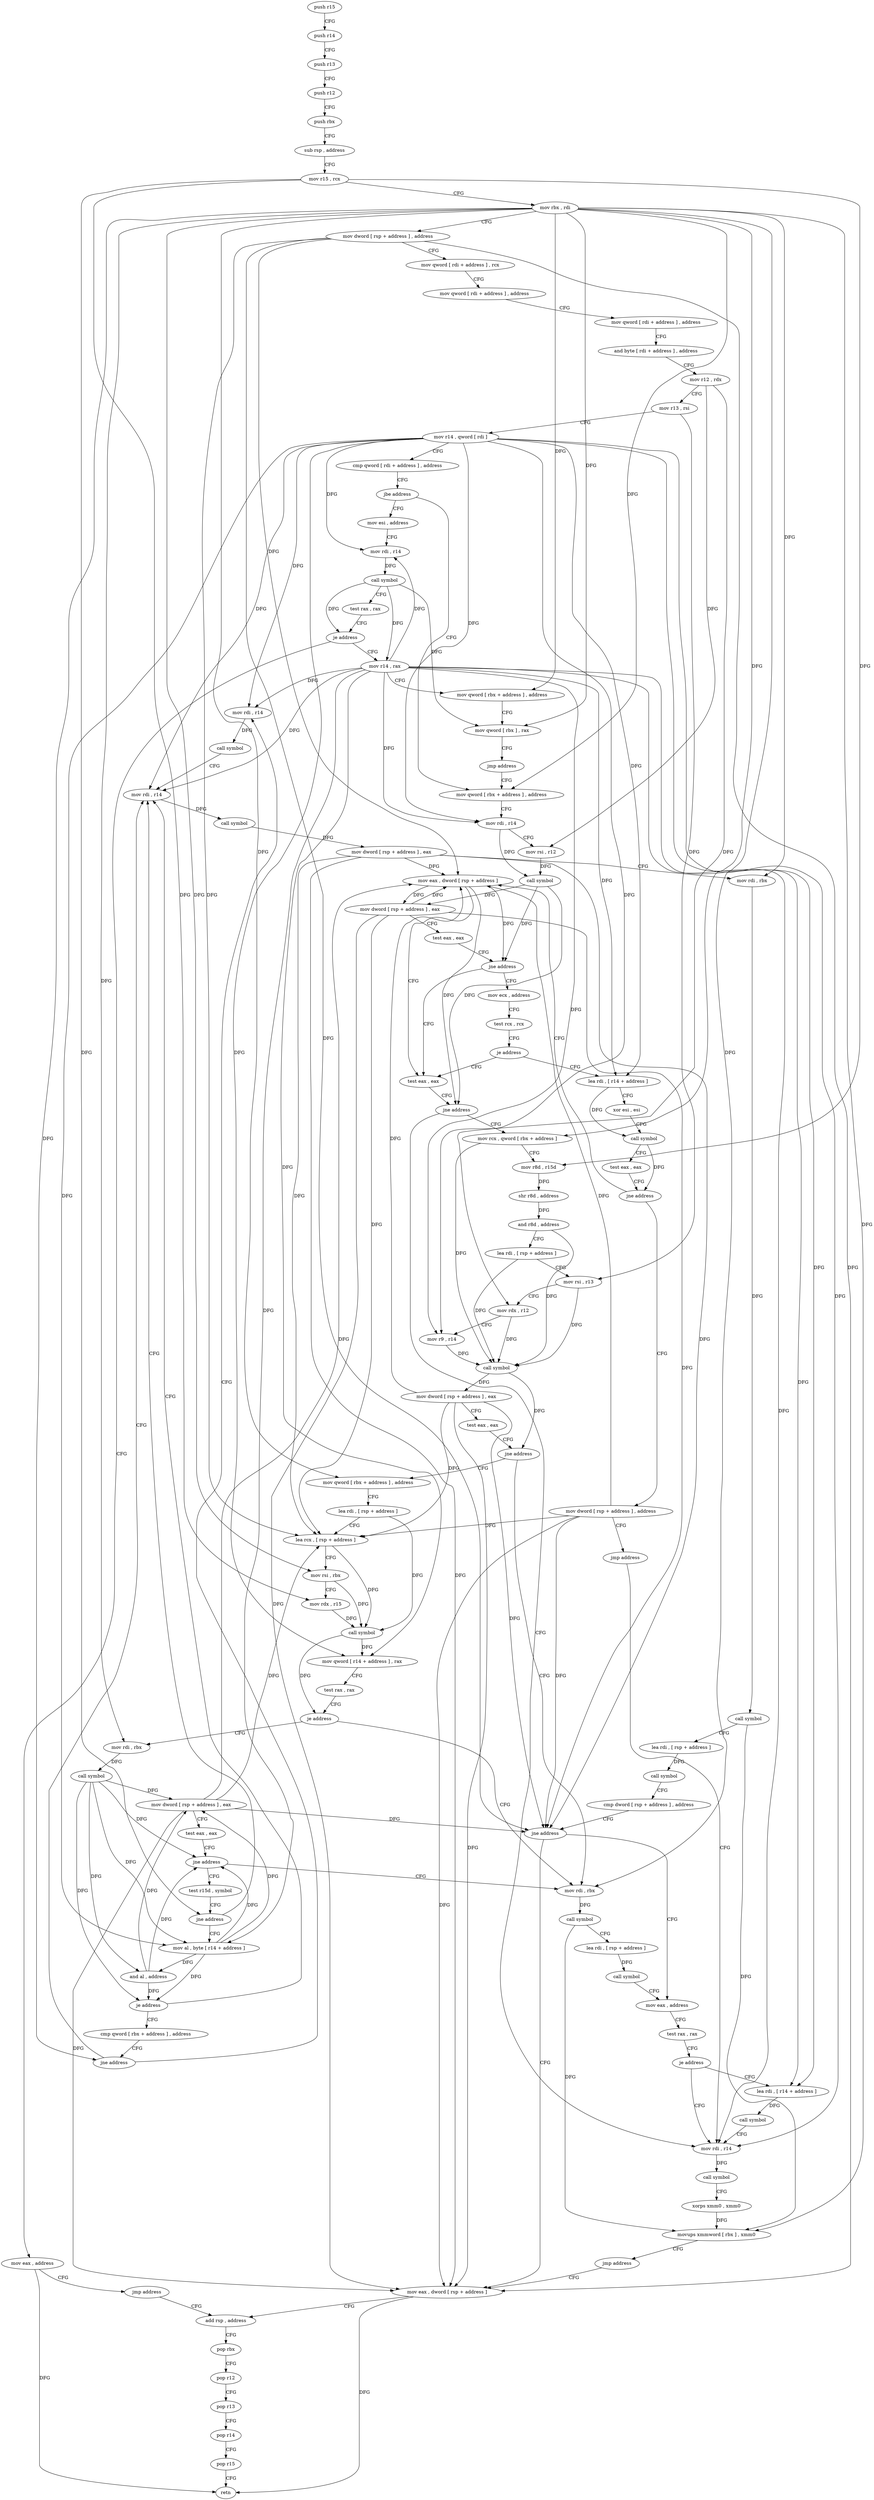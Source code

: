 digraph "func" {
"4215552" [label = "push r15" ]
"4215554" [label = "push r14" ]
"4215556" [label = "push r13" ]
"4215558" [label = "push r12" ]
"4215560" [label = "push rbx" ]
"4215561" [label = "sub rsp , address" ]
"4215568" [label = "mov r15 , rcx" ]
"4215571" [label = "mov rbx , rdi" ]
"4215574" [label = "mov dword [ rsp + address ] , address" ]
"4215582" [label = "mov qword [ rdi + address ] , rcx" ]
"4215586" [label = "mov qword [ rdi + address ] , address" ]
"4215594" [label = "mov qword [ rdi + address ] , address" ]
"4215602" [label = "and byte [ rdi + address ] , address" ]
"4215606" [label = "mov r12 , rdx" ]
"4215609" [label = "mov r13 , rsi" ]
"4215612" [label = "mov r14 , qword [ rdi ]" ]
"4215615" [label = "cmp qword [ rdi + address ] , address" ]
"4215623" [label = "jbe address" ]
"4215949" [label = "mov esi , address" ]
"4215629" [label = "mov qword [ rbx + address ] , address" ]
"4215954" [label = "mov rdi , r14" ]
"4215957" [label = "call symbol" ]
"4215962" [label = "test rax , rax" ]
"4215965" [label = "je address" ]
"4215996" [label = "mov eax , address" ]
"4215967" [label = "mov r14 , rax" ]
"4215637" [label = "mov rdi , r14" ]
"4215640" [label = "mov rsi , r12" ]
"4215643" [label = "call symbol" ]
"4215648" [label = "mov dword [ rsp + address ] , eax" ]
"4215652" [label = "test eax , eax" ]
"4215654" [label = "jne address" ]
"4215692" [label = "test eax , eax" ]
"4215656" [label = "mov ecx , address" ]
"4216001" [label = "jmp address" ]
"4215876" [label = "add rsp , address" ]
"4215970" [label = "mov qword [ rbx + address ] , address" ]
"4215978" [label = "mov qword [ rbx ] , rax" ]
"4215981" [label = "jmp address" ]
"4215694" [label = "jne address" ]
"4215933" [label = "mov rdi , r14" ]
"4215700" [label = "mov rcx , qword [ rbx + address ]" ]
"4215661" [label = "test rcx , rcx" ]
"4215664" [label = "je address" ]
"4215666" [label = "lea rdi , [ r14 + address ]" ]
"4215883" [label = "pop rbx" ]
"4215884" [label = "pop r12" ]
"4215886" [label = "pop r13" ]
"4215888" [label = "pop r14" ]
"4215890" [label = "pop r15" ]
"4215892" [label = "retn" ]
"4215936" [label = "call symbol" ]
"4215941" [label = "xorps xmm0 , xmm0" ]
"4215944" [label = "movups xmmword [ rbx ] , xmm0" ]
"4215947" [label = "jmp address" ]
"4215872" [label = "mov eax , dword [ rsp + address ]" ]
"4215704" [label = "mov r8d , r15d" ]
"4215707" [label = "shr r8d , address" ]
"4215711" [label = "and r8d , address" ]
"4215715" [label = "lea rdi , [ rsp + address ]" ]
"4215720" [label = "mov rsi , r13" ]
"4215723" [label = "mov rdx , r12" ]
"4215726" [label = "mov r9 , r14" ]
"4215729" [label = "call symbol" ]
"4215734" [label = "mov dword [ rsp + address ] , eax" ]
"4215738" [label = "test eax , eax" ]
"4215740" [label = "jne address" ]
"4215893" [label = "mov rdi , rbx" ]
"4215746" [label = "mov qword [ rbx + address ] , address" ]
"4215673" [label = "xor esi , esi" ]
"4215675" [label = "call symbol" ]
"4215680" [label = "test eax , eax" ]
"4215682" [label = "jne address" ]
"4215986" [label = "mov dword [ rsp + address ] , address" ]
"4215688" [label = "mov eax , dword [ rsp + address ]" ]
"4215896" [label = "call symbol" ]
"4215901" [label = "lea rdi , [ rsp + address ]" ]
"4215906" [label = "call symbol" ]
"4215911" [label = "mov eax , address" ]
"4215754" [label = "lea rdi , [ rsp + address ]" ]
"4215759" [label = "lea rcx , [ rsp + address ]" ]
"4215764" [label = "mov rsi , rbx" ]
"4215767" [label = "mov rdx , r15" ]
"4215770" [label = "call symbol" ]
"4215775" [label = "mov qword [ r14 + address ] , rax" ]
"4215779" [label = "test rax , rax" ]
"4215782" [label = "je address" ]
"4215784" [label = "mov rdi , rbx" ]
"4215994" [label = "jmp address" ]
"4215921" [label = "lea rdi , [ r14 + address ]" ]
"4215928" [label = "call symbol" ]
"4215787" [label = "call symbol" ]
"4215792" [label = "mov dword [ rsp + address ] , eax" ]
"4215796" [label = "test eax , eax" ]
"4215798" [label = "jne address" ]
"4215800" [label = "test r15d , symbol" ]
"4215807" [label = "jne address" ]
"4215835" [label = "mov rdi , r14" ]
"4215809" [label = "mov al , byte [ r14 + address ]" ]
"4215838" [label = "call symbol" ]
"4215843" [label = "mov dword [ rsp + address ] , eax" ]
"4215847" [label = "mov rdi , rbx" ]
"4215850" [label = "call symbol" ]
"4215855" [label = "lea rdi , [ rsp + address ]" ]
"4215860" [label = "call symbol" ]
"4215865" [label = "cmp dword [ rsp + address ] , address" ]
"4215870" [label = "jne address" ]
"4215816" [label = "and al , address" ]
"4215818" [label = "je address" ]
"4215820" [label = "cmp qword [ rbx + address ] , address" ]
"4215916" [label = "test rax , rax" ]
"4215919" [label = "je address" ]
"4215825" [label = "jne address" ]
"4215827" [label = "mov rdi , r14" ]
"4215830" [label = "call symbol" ]
"4215552" -> "4215554" [ label = "CFG" ]
"4215554" -> "4215556" [ label = "CFG" ]
"4215556" -> "4215558" [ label = "CFG" ]
"4215558" -> "4215560" [ label = "CFG" ]
"4215560" -> "4215561" [ label = "CFG" ]
"4215561" -> "4215568" [ label = "CFG" ]
"4215568" -> "4215571" [ label = "CFG" ]
"4215568" -> "4215704" [ label = "DFG" ]
"4215568" -> "4215767" [ label = "DFG" ]
"4215568" -> "4215807" [ label = "DFG" ]
"4215571" -> "4215574" [ label = "CFG" ]
"4215571" -> "4215629" [ label = "DFG" ]
"4215571" -> "4215970" [ label = "DFG" ]
"4215571" -> "4215978" [ label = "DFG" ]
"4215571" -> "4215944" [ label = "DFG" ]
"4215571" -> "4215700" [ label = "DFG" ]
"4215571" -> "4215893" [ label = "DFG" ]
"4215571" -> "4215746" [ label = "DFG" ]
"4215571" -> "4215764" [ label = "DFG" ]
"4215571" -> "4215784" [ label = "DFG" ]
"4215571" -> "4215847" [ label = "DFG" ]
"4215571" -> "4215825" [ label = "DFG" ]
"4215574" -> "4215582" [ label = "CFG" ]
"4215574" -> "4215872" [ label = "DFG" ]
"4215574" -> "4215688" [ label = "DFG" ]
"4215574" -> "4215870" [ label = "DFG" ]
"4215574" -> "4215759" [ label = "DFG" ]
"4215582" -> "4215586" [ label = "CFG" ]
"4215586" -> "4215594" [ label = "CFG" ]
"4215594" -> "4215602" [ label = "CFG" ]
"4215602" -> "4215606" [ label = "CFG" ]
"4215606" -> "4215609" [ label = "CFG" ]
"4215606" -> "4215640" [ label = "DFG" ]
"4215606" -> "4215723" [ label = "DFG" ]
"4215609" -> "4215612" [ label = "CFG" ]
"4215609" -> "4215720" [ label = "DFG" ]
"4215612" -> "4215615" [ label = "CFG" ]
"4215612" -> "4215954" [ label = "DFG" ]
"4215612" -> "4215637" [ label = "DFG" ]
"4215612" -> "4215933" [ label = "DFG" ]
"4215612" -> "4215726" [ label = "DFG" ]
"4215612" -> "4215666" [ label = "DFG" ]
"4215612" -> "4215775" [ label = "DFG" ]
"4215612" -> "4215921" [ label = "DFG" ]
"4215612" -> "4215835" [ label = "DFG" ]
"4215612" -> "4215809" [ label = "DFG" ]
"4215612" -> "4215827" [ label = "DFG" ]
"4215615" -> "4215623" [ label = "CFG" ]
"4215623" -> "4215949" [ label = "CFG" ]
"4215623" -> "4215629" [ label = "CFG" ]
"4215949" -> "4215954" [ label = "CFG" ]
"4215629" -> "4215637" [ label = "CFG" ]
"4215954" -> "4215957" [ label = "DFG" ]
"4215957" -> "4215962" [ label = "CFG" ]
"4215957" -> "4215965" [ label = "DFG" ]
"4215957" -> "4215967" [ label = "DFG" ]
"4215957" -> "4215978" [ label = "DFG" ]
"4215962" -> "4215965" [ label = "CFG" ]
"4215965" -> "4215996" [ label = "CFG" ]
"4215965" -> "4215967" [ label = "CFG" ]
"4215996" -> "4216001" [ label = "CFG" ]
"4215996" -> "4215892" [ label = "DFG" ]
"4215967" -> "4215970" [ label = "CFG" ]
"4215967" -> "4215954" [ label = "DFG" ]
"4215967" -> "4215637" [ label = "DFG" ]
"4215967" -> "4215933" [ label = "DFG" ]
"4215967" -> "4215726" [ label = "DFG" ]
"4215967" -> "4215666" [ label = "DFG" ]
"4215967" -> "4215775" [ label = "DFG" ]
"4215967" -> "4215921" [ label = "DFG" ]
"4215967" -> "4215835" [ label = "DFG" ]
"4215967" -> "4215809" [ label = "DFG" ]
"4215967" -> "4215827" [ label = "DFG" ]
"4215637" -> "4215640" [ label = "CFG" ]
"4215637" -> "4215643" [ label = "DFG" ]
"4215640" -> "4215643" [ label = "DFG" ]
"4215643" -> "4215648" [ label = "DFG" ]
"4215643" -> "4215654" [ label = "DFG" ]
"4215643" -> "4215694" [ label = "DFG" ]
"4215648" -> "4215652" [ label = "CFG" ]
"4215648" -> "4215872" [ label = "DFG" ]
"4215648" -> "4215688" [ label = "DFG" ]
"4215648" -> "4215870" [ label = "DFG" ]
"4215648" -> "4215759" [ label = "DFG" ]
"4215652" -> "4215654" [ label = "CFG" ]
"4215654" -> "4215692" [ label = "CFG" ]
"4215654" -> "4215656" [ label = "CFG" ]
"4215692" -> "4215694" [ label = "CFG" ]
"4215656" -> "4215661" [ label = "CFG" ]
"4216001" -> "4215876" [ label = "CFG" ]
"4215876" -> "4215883" [ label = "CFG" ]
"4215970" -> "4215978" [ label = "CFG" ]
"4215978" -> "4215981" [ label = "CFG" ]
"4215981" -> "4215629" [ label = "CFG" ]
"4215694" -> "4215933" [ label = "CFG" ]
"4215694" -> "4215700" [ label = "CFG" ]
"4215933" -> "4215936" [ label = "DFG" ]
"4215700" -> "4215704" [ label = "CFG" ]
"4215700" -> "4215729" [ label = "DFG" ]
"4215661" -> "4215664" [ label = "CFG" ]
"4215664" -> "4215692" [ label = "CFG" ]
"4215664" -> "4215666" [ label = "CFG" ]
"4215666" -> "4215673" [ label = "CFG" ]
"4215666" -> "4215675" [ label = "DFG" ]
"4215883" -> "4215884" [ label = "CFG" ]
"4215884" -> "4215886" [ label = "CFG" ]
"4215886" -> "4215888" [ label = "CFG" ]
"4215888" -> "4215890" [ label = "CFG" ]
"4215890" -> "4215892" [ label = "CFG" ]
"4215936" -> "4215941" [ label = "CFG" ]
"4215941" -> "4215944" [ label = "DFG" ]
"4215944" -> "4215947" [ label = "CFG" ]
"4215947" -> "4215872" [ label = "CFG" ]
"4215872" -> "4215876" [ label = "CFG" ]
"4215872" -> "4215892" [ label = "DFG" ]
"4215704" -> "4215707" [ label = "DFG" ]
"4215707" -> "4215711" [ label = "DFG" ]
"4215711" -> "4215715" [ label = "CFG" ]
"4215711" -> "4215729" [ label = "DFG" ]
"4215715" -> "4215720" [ label = "CFG" ]
"4215715" -> "4215729" [ label = "DFG" ]
"4215720" -> "4215723" [ label = "CFG" ]
"4215720" -> "4215729" [ label = "DFG" ]
"4215723" -> "4215726" [ label = "CFG" ]
"4215723" -> "4215729" [ label = "DFG" ]
"4215726" -> "4215729" [ label = "DFG" ]
"4215729" -> "4215734" [ label = "DFG" ]
"4215729" -> "4215740" [ label = "DFG" ]
"4215734" -> "4215738" [ label = "CFG" ]
"4215734" -> "4215872" [ label = "DFG" ]
"4215734" -> "4215688" [ label = "DFG" ]
"4215734" -> "4215870" [ label = "DFG" ]
"4215734" -> "4215759" [ label = "DFG" ]
"4215738" -> "4215740" [ label = "CFG" ]
"4215740" -> "4215893" [ label = "CFG" ]
"4215740" -> "4215746" [ label = "CFG" ]
"4215893" -> "4215896" [ label = "DFG" ]
"4215746" -> "4215754" [ label = "CFG" ]
"4215673" -> "4215675" [ label = "CFG" ]
"4215675" -> "4215680" [ label = "CFG" ]
"4215675" -> "4215682" [ label = "DFG" ]
"4215680" -> "4215682" [ label = "CFG" ]
"4215682" -> "4215986" [ label = "CFG" ]
"4215682" -> "4215688" [ label = "CFG" ]
"4215986" -> "4215994" [ label = "CFG" ]
"4215986" -> "4215872" [ label = "DFG" ]
"4215986" -> "4215759" [ label = "DFG" ]
"4215986" -> "4215688" [ label = "DFG" ]
"4215986" -> "4215870" [ label = "DFG" ]
"4215688" -> "4215692" [ label = "CFG" ]
"4215688" -> "4215648" [ label = "DFG" ]
"4215688" -> "4215654" [ label = "DFG" ]
"4215688" -> "4215694" [ label = "DFG" ]
"4215896" -> "4215901" [ label = "CFG" ]
"4215896" -> "4215944" [ label = "DFG" ]
"4215901" -> "4215906" [ label = "DFG" ]
"4215906" -> "4215911" [ label = "CFG" ]
"4215911" -> "4215916" [ label = "CFG" ]
"4215754" -> "4215759" [ label = "CFG" ]
"4215754" -> "4215770" [ label = "DFG" ]
"4215759" -> "4215764" [ label = "CFG" ]
"4215759" -> "4215770" [ label = "DFG" ]
"4215764" -> "4215767" [ label = "CFG" ]
"4215764" -> "4215770" [ label = "DFG" ]
"4215767" -> "4215770" [ label = "DFG" ]
"4215770" -> "4215775" [ label = "DFG" ]
"4215770" -> "4215782" [ label = "DFG" ]
"4215775" -> "4215779" [ label = "CFG" ]
"4215779" -> "4215782" [ label = "CFG" ]
"4215782" -> "4215893" [ label = "CFG" ]
"4215782" -> "4215784" [ label = "CFG" ]
"4215784" -> "4215787" [ label = "DFG" ]
"4215994" -> "4215933" [ label = "CFG" ]
"4215921" -> "4215928" [ label = "DFG" ]
"4215928" -> "4215933" [ label = "CFG" ]
"4215787" -> "4215792" [ label = "DFG" ]
"4215787" -> "4215798" [ label = "DFG" ]
"4215787" -> "4215809" [ label = "DFG" ]
"4215787" -> "4215816" [ label = "DFG" ]
"4215787" -> "4215818" [ label = "DFG" ]
"4215792" -> "4215796" [ label = "CFG" ]
"4215792" -> "4215872" [ label = "DFG" ]
"4215792" -> "4215759" [ label = "DFG" ]
"4215792" -> "4215688" [ label = "DFG" ]
"4215792" -> "4215870" [ label = "DFG" ]
"4215796" -> "4215798" [ label = "CFG" ]
"4215798" -> "4215893" [ label = "CFG" ]
"4215798" -> "4215800" [ label = "CFG" ]
"4215800" -> "4215807" [ label = "CFG" ]
"4215807" -> "4215835" [ label = "CFG" ]
"4215807" -> "4215809" [ label = "CFG" ]
"4215835" -> "4215838" [ label = "DFG" ]
"4215809" -> "4215816" [ label = "DFG" ]
"4215809" -> "4215792" [ label = "DFG" ]
"4215809" -> "4215798" [ label = "DFG" ]
"4215809" -> "4215818" [ label = "DFG" ]
"4215838" -> "4215843" [ label = "DFG" ]
"4215843" -> "4215847" [ label = "CFG" ]
"4215843" -> "4215872" [ label = "DFG" ]
"4215843" -> "4215759" [ label = "DFG" ]
"4215843" -> "4215688" [ label = "DFG" ]
"4215843" -> "4215870" [ label = "DFG" ]
"4215847" -> "4215850" [ label = "DFG" ]
"4215850" -> "4215855" [ label = "CFG" ]
"4215850" -> "4215944" [ label = "DFG" ]
"4215855" -> "4215860" [ label = "DFG" ]
"4215860" -> "4215865" [ label = "CFG" ]
"4215865" -> "4215870" [ label = "CFG" ]
"4215870" -> "4215911" [ label = "CFG" ]
"4215870" -> "4215872" [ label = "CFG" ]
"4215816" -> "4215818" [ label = "DFG" ]
"4215816" -> "4215792" [ label = "DFG" ]
"4215816" -> "4215798" [ label = "DFG" ]
"4215818" -> "4215835" [ label = "CFG" ]
"4215818" -> "4215820" [ label = "CFG" ]
"4215820" -> "4215825" [ label = "CFG" ]
"4215916" -> "4215919" [ label = "CFG" ]
"4215919" -> "4215933" [ label = "CFG" ]
"4215919" -> "4215921" [ label = "CFG" ]
"4215825" -> "4215835" [ label = "CFG" ]
"4215825" -> "4215827" [ label = "CFG" ]
"4215827" -> "4215830" [ label = "DFG" ]
"4215830" -> "4215835" [ label = "CFG" ]
}

